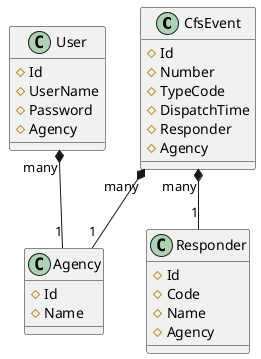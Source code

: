 @startuml

class CfsEvent {
    #Id
    #Number
    #TypeCode
    #DispatchTime
    #Responder
    #Agency
}

class Agency {
    #Id
    #Name
}

class Responder {
    #Id
    #Code
    #Name
    #Agency
}

class User {
    #Id
    #UserName
    #Password
    #Agency
}


CfsEvent "many" *-- "1" Responder
CfsEvent "many" *-- "1" Agency
User "many" *-- "1" Agency

@enduml